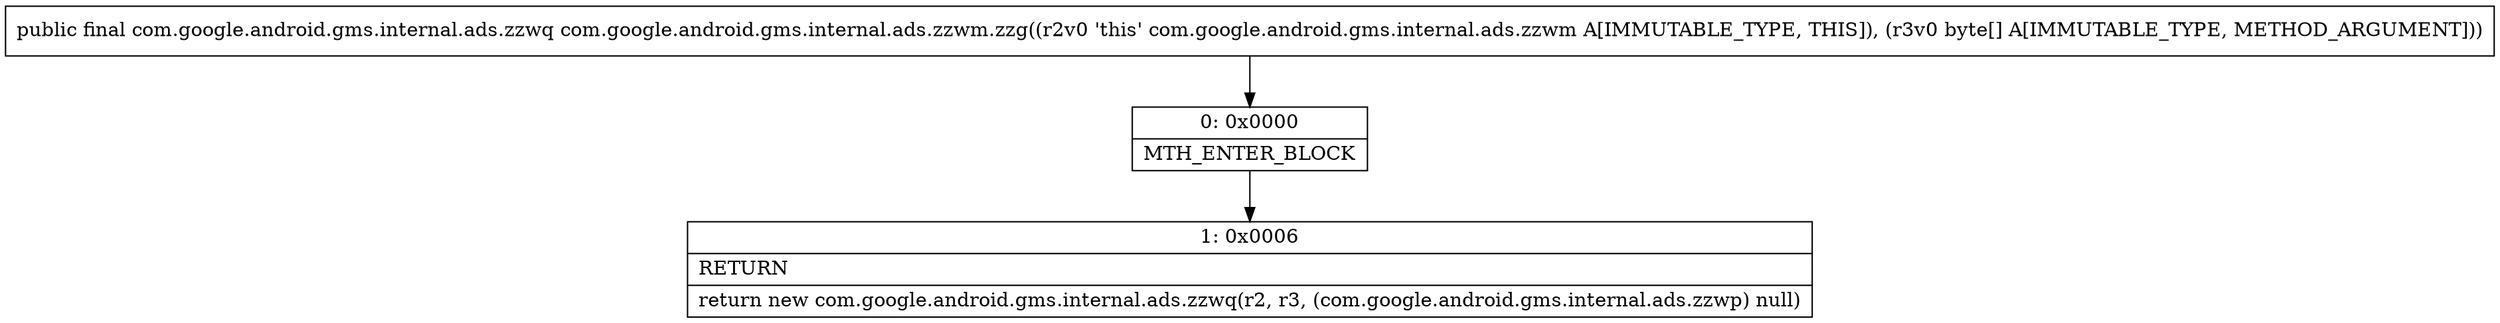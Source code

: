 digraph "CFG forcom.google.android.gms.internal.ads.zzwm.zzg([B)Lcom\/google\/android\/gms\/internal\/ads\/zzwq;" {
Node_0 [shape=record,label="{0\:\ 0x0000|MTH_ENTER_BLOCK\l}"];
Node_1 [shape=record,label="{1\:\ 0x0006|RETURN\l|return new com.google.android.gms.internal.ads.zzwq(r2, r3, (com.google.android.gms.internal.ads.zzwp) null)\l}"];
MethodNode[shape=record,label="{public final com.google.android.gms.internal.ads.zzwq com.google.android.gms.internal.ads.zzwm.zzg((r2v0 'this' com.google.android.gms.internal.ads.zzwm A[IMMUTABLE_TYPE, THIS]), (r3v0 byte[] A[IMMUTABLE_TYPE, METHOD_ARGUMENT])) }"];
MethodNode -> Node_0;
Node_0 -> Node_1;
}

